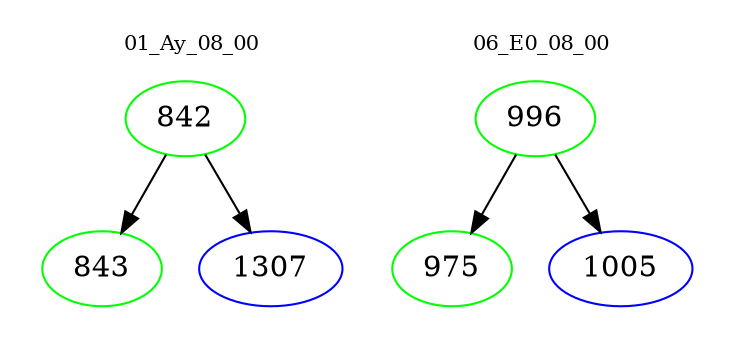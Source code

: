 digraph{
subgraph cluster_0 {
color = white
label = "01_Ay_08_00";
fontsize=10;
T0_842 [label="842", color="green"]
T0_842 -> T0_843 [color="black"]
T0_843 [label="843", color="green"]
T0_842 -> T0_1307 [color="black"]
T0_1307 [label="1307", color="blue"]
}
subgraph cluster_1 {
color = white
label = "06_E0_08_00";
fontsize=10;
T1_996 [label="996", color="green"]
T1_996 -> T1_975 [color="black"]
T1_975 [label="975", color="green"]
T1_996 -> T1_1005 [color="black"]
T1_1005 [label="1005", color="blue"]
}
}

